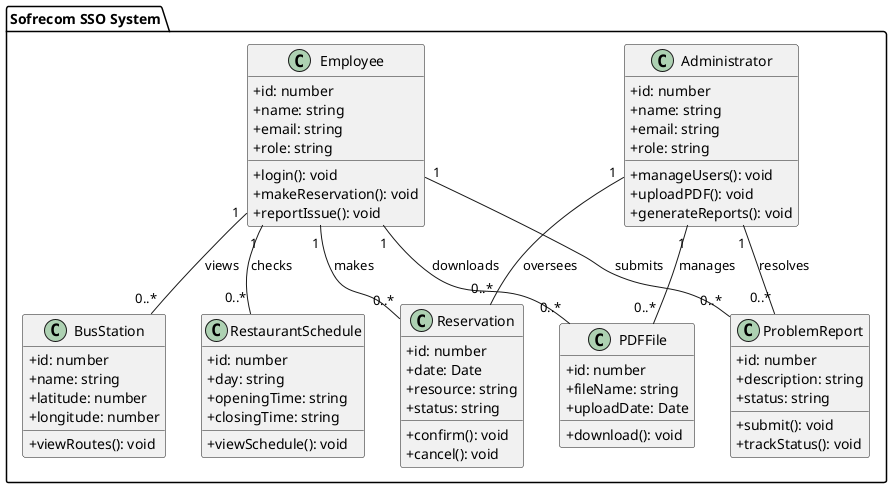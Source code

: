 @startuml
skinparam classAttributeIconSize 0

package "Sofrecom SSO System" {
    class Employee {
        +id: number
        +name: string
        +email: string
        +role: string
        +login(): void
        +makeReservation(): void
        +reportIssue(): void
    }

    class Administrator {
        +id: number
        +name: string
        +email: string
        +role: string
        +manageUsers(): void
        +uploadPDF(): void
        +generateReports(): void
    }

    class Reservation {
        +id: number
        +date: Date
        +resource: string
        +status: string
        +confirm(): void
        +cancel(): void
    }

    class ProblemReport {
        +id: number
        +description: string
        +status: string
        +submit(): void
        +trackStatus(): void
    }

    class PDFFile {
        +id: number
        +fileName: string
        +uploadDate: Date
        +download(): void
    }

    class BusStation {
        +id: number
        +name: string
        +latitude: number
        +longitude: number
        +viewRoutes(): void
    }

    class RestaurantSchedule {
        +id: number
        +day: string
        +openingTime: string
        +closingTime: string
        +viewSchedule(): void
    }

    Employee "1" -- "0..*" Reservation : makes
    Employee "1" -- "0..*" ProblemReport : submits
    Employee "1" -- "0..*" PDFFile : downloads
    Employee "1" -- "0..*" BusStation : views
    Employee "1" -- "0..*" RestaurantSchedule : checks

    Administrator "1" -- "0..*" PDFFile : manages
    Administrator "1" -- "0..*" Reservation : oversees
    Administrator "1" -- "0..*" ProblemReport : resolves
}
@enduml